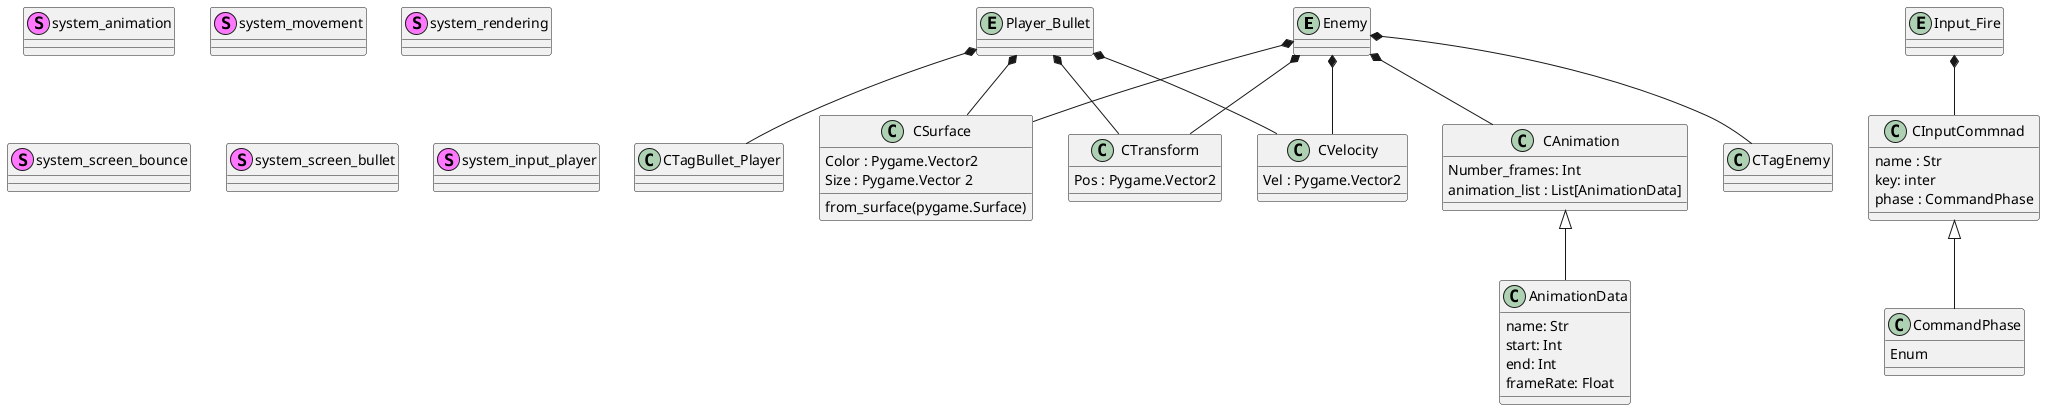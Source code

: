 @startuml
entity Enemy
entity Player_Bullet
entity Input_Fire
/'
entity Player
entity Enemy_Bullet
entity Explotion
entity Player_Input
'/


class CSurface {
    Color : Pygame.Vector2
    Size : Pygame.Vector 2
    from_surface(pygame.Surface)
}
class CTransform {
    Pos : Pygame.Vector2
}
class CVelocity {
    Vel : Pygame.Vector2
}
class CAnimation {
    Number_frames: Int
    animation_list : List[AnimationData]
}
class AnimationData {
    name: Str
    start: Int
    end: Int
    frameRate: Float
}
class CInputCommnad {
    name : Str
    key: inter
    phase : CommandPhase
}
class CommandPhase {
    Enum
}

/'
class CPlayerState {
    state : PlayerState
}
class PlayerState {
    Enum
}
'/

class CTagEnemy

/'
class CTagBullet_Player
class CTagBullet_Enemy
class CTagExplotion
class CTagPlayer
'/

stereotype system_animation
stereotype system_movement
stereotype system_rendering
stereotype system_screen_bounce
stereotype system_screen_bullet
stereotype system_input_player
/'
stereotype system_collision_enemy_bullet
stereotype system_collision_player_enemy
stereotype system_explosion_kill
stereotype system_player_state
stereotype system_screen_player
'/

CAnimation <|-- AnimationData
CInputCommnad <|-- CommandPhase
/'
CPlayerState <|-- PlayerState
'/

Enemy *-- CTagEnemy
Enemy *-- CAnimation
Enemy *-- CSurface
Enemy *-- CTransform
Enemy *-- CVelocity

Player_Bullet *-- CTagBullet_Player
Player_Bullet *-- CSurface
Player_Bullet *-- CTransform
Player_Bullet *-- CVelocity

Input_Fire *-- CInputCommnad


@enduml
